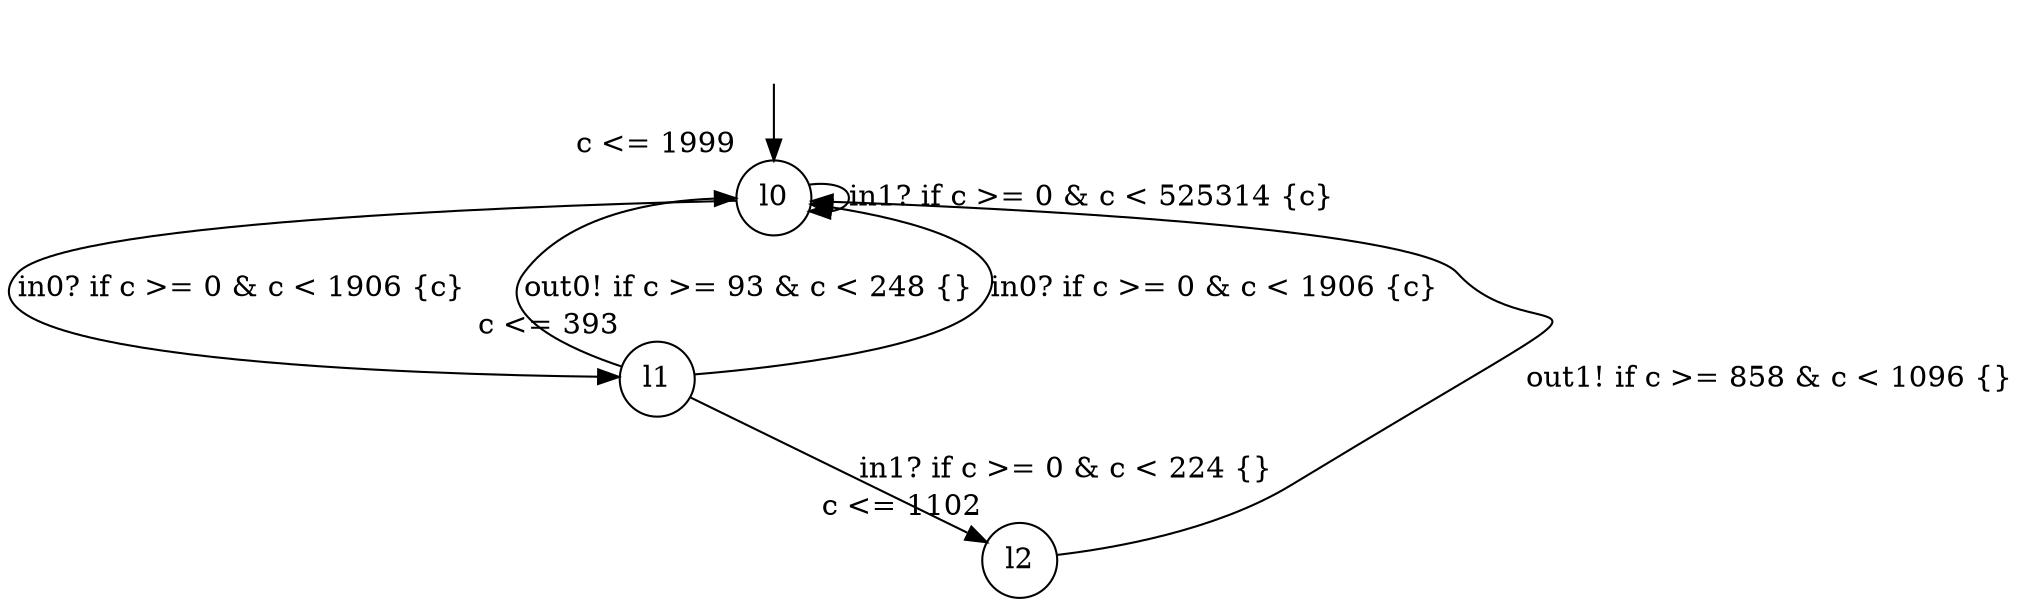 digraph g {
__start0 [label="" shape="none"];
l0 [shape="circle" margin=0 label="l0", xlabel="c <= 1999"];
l1 [shape="circle" margin=0 label="l1", xlabel="c <= 393"];
l2 [shape="circle" margin=0 label="l2", xlabel="c <= 1102"];
l0 -> l1 [label="in0? if c >= 0 & c < 1906 {c} "];
l0 -> l0 [label="in1? if c >= 0 & c < 525314 {c} "];
l1 -> l2 [label="in1? if c >= 0 & c < 224 {} "];
l1 -> l0 [label="out0! if c >= 93 & c < 248 {} "];
l1 -> l0 [label="in0? if c >= 0 & c < 1906 {c} "];
l2 -> l0 [label="out1! if c >= 858 & c < 1096 {} "];
__start0 -> l0;
}
